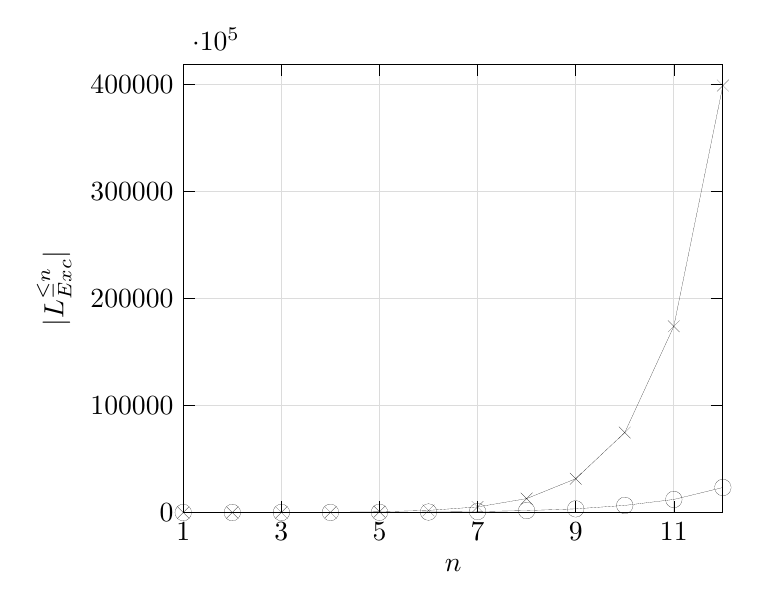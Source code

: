 % This file was created by matplotlib2tikz v0.7.4.
\begin{tikzpicture}

\begin{axis}[
tick pos=both,
x grid style={white!86.275!black},
xlabel={\(\displaystyle n\)},
xmajorgrids,
xmin=1, xmax=12,
xminorgrids,
xtick style={color=black},
xtick={1,3,5,7,9,11},
xticklabels={\(\displaystyle 1\),\(\displaystyle 3\),\(\displaystyle 5\),\(\displaystyle 7\),\(\displaystyle 9\),\(\displaystyle 11\)},
y grid style={white!86.275!black},
ylabel={\(\displaystyle |L_{Exc}^{\leq n}|\)},
ymajorgrids,
ymin=0, ymax=418710.6,
yminorgrids,
ytick style={color=black},
ytick={0,100000,200000,300000,400000,500000},
yticklabels={\(\displaystyle 0\),\(\displaystyle 100000\),\(\displaystyle 200000\),\(\displaystyle 300000\),\(\displaystyle 400000\),\(\displaystyle 500000\)}
]
\addplot [line width=0.04pt, black, mark=*, mark size=3, mark options={solid,fill opacity=0}]
table {%
1 0
2 6
3 35
4 99
5 220
6 469
7 914
8 1825
9 3418
10 6644
11 12197
12 23351
};
\addplot [line width=0.04pt, black, mark=x, mark size=3, mark options={solid}]
table {%
1 0
2 9
3 67
4 240
5 731
6 2003
7 5219
8 12994
9 31544
10 74669
11 173945
12 398772
};
\end{axis}

\end{tikzpicture}